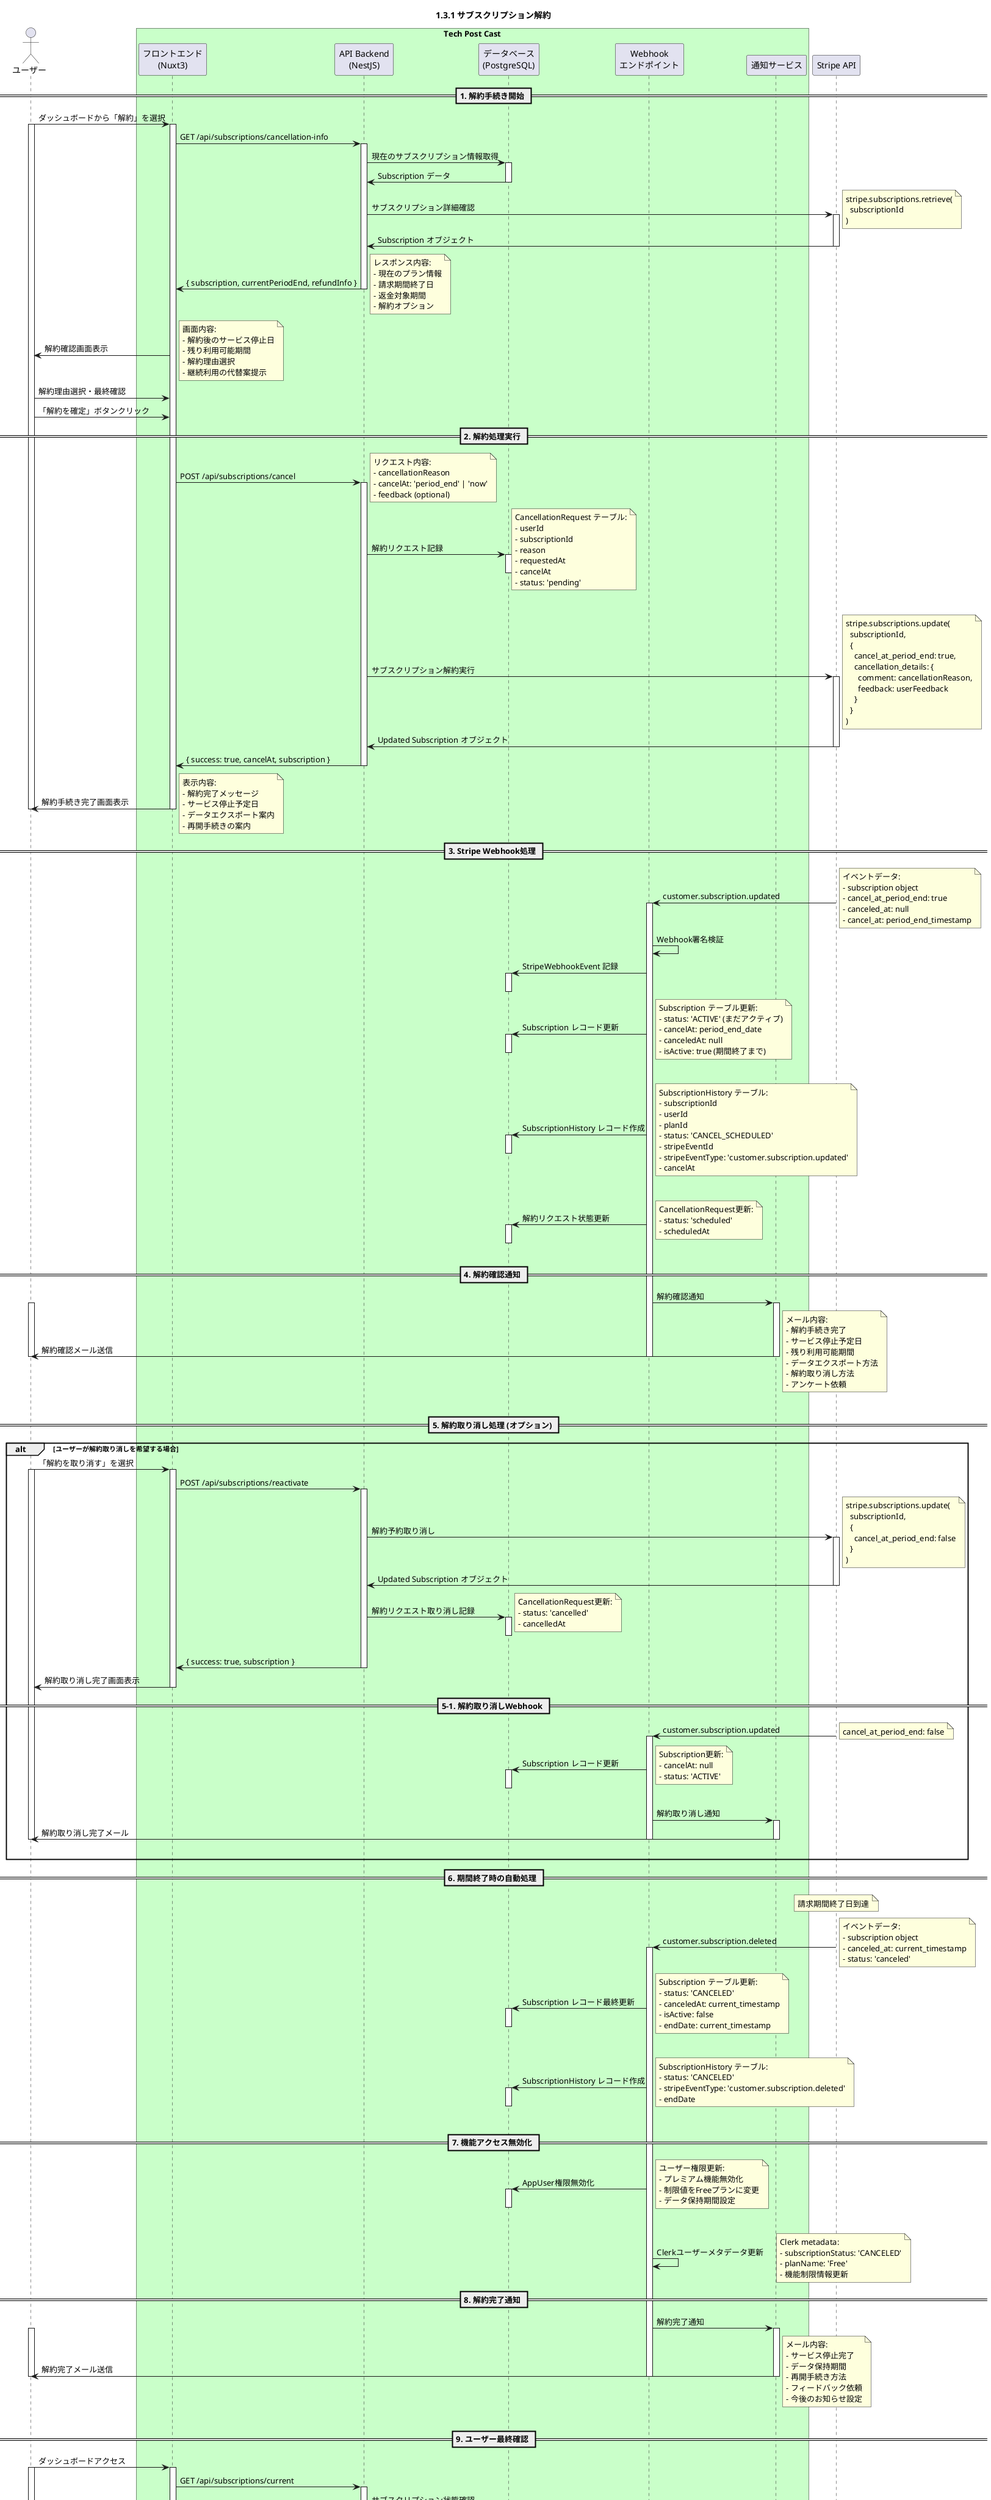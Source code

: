 @startuml サブスクリプション解約
title 1.3.1 サブスクリプション解約

actor "ユーザー" as User

box "Tech Post Cast" #TECHNOLOGY
  participant "フロントエンド\n(Nuxt3)" as Frontend
  participant "API Backend\n(NestJS)" as Backend
  participant "データベース\n(PostgreSQL)" as DB
  participant "Webhook\nエンドポイント" as Webhook
  participant "通知サービス" as Notification
end box

participant "Stripe API" as Stripe

== 1. 解約手続き開始 ==

User -> Frontend: ダッシュボードから「解約」を選択
activate User
activate Frontend

Frontend -> Backend: GET /api/subscriptions/cancellation-info
activate Backend

Backend -> DB: 現在のサブスクリプション情報取得
activate DB
DB -> Backend: Subscription データ
deactivate DB

Backend -> Stripe: サブスクリプション詳細確認
activate Stripe
note right: stripe.subscriptions.retrieve(\n  subscriptionId\n)
Stripe -> Backend: Subscription オブジェクト
deactivate Stripe

Backend -> Frontend: { subscription, currentPeriodEnd, refundInfo }
note right: レスポンス内容:\n- 現在のプラン情報\n- 請求期間終了日\n- 返金対象期間\n- 解約オプション
deactivate Backend

Frontend -> User: 解約確認画面表示
note right: 画面内容:\n- 解約後のサービス停止日\n- 残り利用可能期間\n- 解約理由選択\n- 継続利用の代替案提示

User -> Frontend: 解約理由選択・最終確認
User -> Frontend: 「解約を確定」ボタンクリック

== 2. 解約処理実行 ==

Frontend -> Backend: POST /api/subscriptions/cancel
note right: リクエスト内容:\n- cancellationReason\n- cancelAt: 'period_end' | 'now'\n- feedback (optional)

activate Backend

Backend -> DB: 解約リクエスト記録
activate DB
note right: CancellationRequest テーブル:\n- userId\n- subscriptionId\n- reason\n- requestedAt\n- cancelAt\n- status: 'pending'
deactivate DB

Backend -> Stripe: サブスクリプション解約実行
activate Stripe
note right: stripe.subscriptions.update(\n  subscriptionId,\n  {\n    cancel_at_period_end: true,\n    cancellation_details: {\n      comment: cancellationReason,\n      feedback: userFeedback\n    }\n  }\n)
Stripe -> Backend: Updated Subscription オブジェクト
deactivate Stripe

Backend -> Frontend: { success: true, cancelAt, subscription }
deactivate Backend

Frontend -> User: 解約手続き完了画面表示
note right: 表示内容:\n- 解約完了メッセージ\n- サービス停止予定日\n- データエクスポート案内\n- 再開手続きの案内
deactivate Frontend
deactivate User

== 3. Stripe Webhook処理 ==

Stripe -> Webhook: customer.subscription.updated
activate Webhook
note right: イベントデータ:\n- subscription object\n- cancel_at_period_end: true\n- canceled_at: null\n- cancel_at: period_end_timestamp

Webhook -> Webhook: Webhook署名検証

Webhook -> DB: StripeWebhookEvent 記録
activate DB
deactivate DB

Webhook -> DB: Subscription レコード更新
activate DB
note right: Subscription テーブル更新:\n- status: 'ACTIVE' (まだアクティブ)\n- cancelAt: period_end_date\n- canceledAt: null\n- isActive: true (期間終了まで)
deactivate DB

Webhook -> DB: SubscriptionHistory レコード作成
activate DB
note right: SubscriptionHistory テーブル:\n- subscriptionId\n- userId\n- planId\n- status: 'CANCEL_SCHEDULED'\n- stripeEventId\n- stripeEventType: 'customer.subscription.updated'\n- cancelAt
deactivate DB

Webhook -> DB: 解約リクエスト状態更新
activate DB
note right: CancellationRequest更新:\n- status: 'scheduled'\n- scheduledAt
deactivate DB

== 4. 解約確認通知 ==

Webhook -> Notification: 解約確認通知
activate Notification
activate User
Notification -> User: 解約確認メール送信
note right: メール内容:\n- 解約手続き完了\n- サービス停止予定日\n- 残り利用可能期間\n- データエクスポート方法\n- 解約取り消し方法\n- アンケート依頼
|||
deactivate User
deactivate Notification

deactivate Webhook

== 5. 解約取り消し処理 (オプション) ==

alt ユーザーが解約取り消しを希望する場合
    User -> Frontend: 「解約を取り消す」を選択
    activate User
    activate Frontend
    
    Frontend -> Backend: POST /api/subscriptions/reactivate
    activate Backend
    
    Backend -> Stripe: 解約予約取り消し
    activate Stripe
    note right: stripe.subscriptions.update(\n  subscriptionId,\n  {\n    cancel_at_period_end: false\n  }\n)
    Stripe -> Backend: Updated Subscription オブジェクト
    deactivate Stripe
    
    Backend -> DB: 解約リクエスト取り消し記録
    activate DB
    note right: CancellationRequest更新:\n- status: 'cancelled'\n- cancelledAt
    deactivate DB
    
    Backend -> Frontend: { success: true, subscription }
    deactivate Backend
    
    Frontend -> User: 解約取り消し完了画面表示
    deactivate Frontend
    
    == 5-1. 解約取り消しWebhook ==
    
    Stripe -> Webhook: customer.subscription.updated
    activate Webhook
    note right: cancel_at_period_end: false
    
    Webhook -> DB: Subscription レコード更新
    activate DB
    note right: Subscription更新:\n- cancelAt: null\n- status: 'ACTIVE'
    deactivate DB
    
    Webhook -> Notification: 解約取り消し通知
    activate Notification
    Notification -> User: 解約取り消し完了メール
    |||
    deactivate User
    deactivate Notification
    deactivate Webhook
end

== 6. 期間終了時の自動処理 ==

note over Stripe: 請求期間終了日到達

Stripe -> Webhook: customer.subscription.deleted
activate Webhook
note right: イベントデータ:\n- subscription object\n- canceled_at: current_timestamp\n- status: 'canceled'

Webhook -> DB: Subscription レコード最終更新
activate DB
note right: Subscription テーブル更新:\n- status: 'CANCELED'\n- canceledAt: current_timestamp\n- isActive: false\n- endDate: current_timestamp
deactivate DB

Webhook -> DB: SubscriptionHistory レコード作成
activate DB
note right: SubscriptionHistory テーブル:\n- status: 'CANCELED'\n- stripeEventType: 'customer.subscription.deleted'\n- endDate
deactivate DB

== 7. 機能アクセス無効化 ==

Webhook -> DB: AppUser権限無効化
activate DB
note right: ユーザー権限更新:\n- プレミアム機能無効化\n- 制限値をFreeプランに変更\n- データ保持期間設定
deactivate DB

Webhook -> Webhook: Clerkユーザーメタデータ更新
note right: Clerk metadata:\n- subscriptionStatus: 'CANCELED'\n- planName: 'Free'\n- 機能制限情報更新

== 8. 解約完了通知 ==

Webhook -> Notification: 解約完了通知
activate Notification
activate User
Notification -> User: 解約完了メール送信
note right: メール内容:\n- サービス停止完了\n- データ保持期間\n- 再開手続き方法\n- フィードバック依頼\n- 今後のお知らせ設定
|||
deactivate User
deactivate Notification

deactivate Webhook

== 9. ユーザー最終確認 ==

User -> Frontend: ダッシュボードアクセス
activate User
activate Frontend

Frontend -> Backend: GET /api/subscriptions/current
activate Backend

Backend -> DB: サブスクリプション状態確認
activate DB
DB -> Backend: Canceled Subscription データ
deactivate DB

Backend -> Frontend: { subscription: null, freeAccountInfo }
deactivate Backend

Frontend -> User: 無料アカウント画面表示
note right: 表示内容:\n- 解約完了状態\n- 利用可能な無料機能\n- 再開プラン案内\n- データエクスポート\n- サポート連絡先
deactivate Frontend
deactivate User

@enduml
